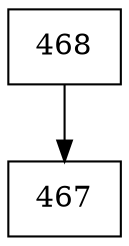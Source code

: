 digraph G {
  node [shape=record];
  node0 [label="{468}"];
  node0 -> node1;
  node1 [label="{467}"];
}
